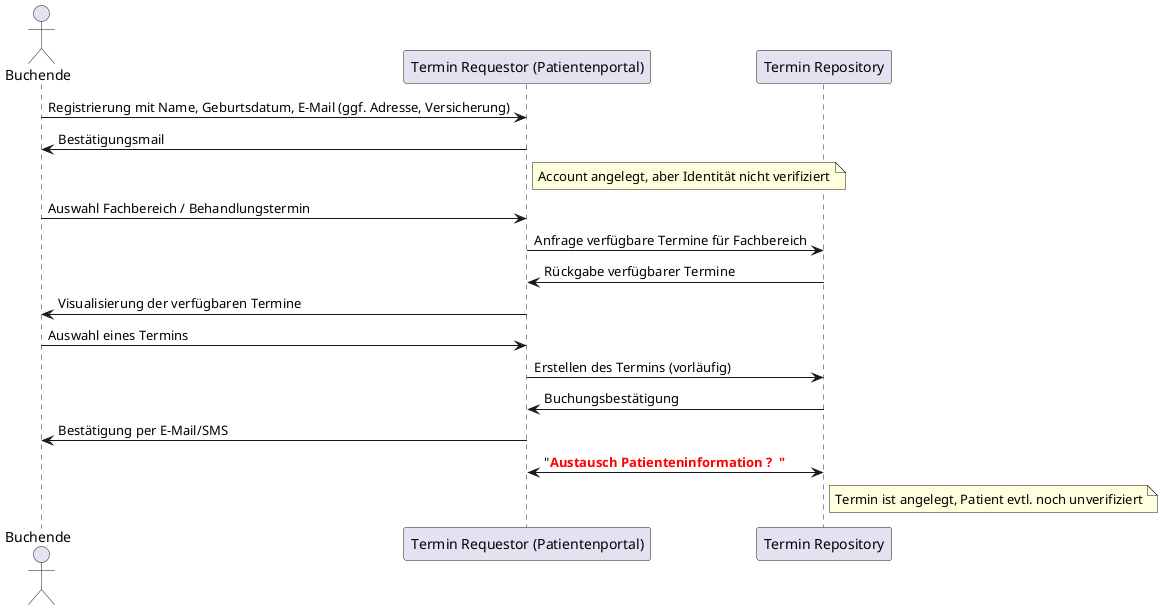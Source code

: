 @startuml

actor Buchende
participant "Termin Requestor (Patientenportal)" as TR
participant "Termin Repository" as TRP

Buchende -> TR: Registrierung mit Name, Geburtsdatum, E-Mail (ggf. Adresse, Versicherung)
TR -> Buchende: Bestätigungsmail
note right of TR: Account angelegt, aber Identität nicht verifiziert

Buchende -> TR: Auswahl Fachbereich / Behandlungstermin
TR -> TRP: Anfrage verfügbare Termine für Fachbereich
TRP -> TR: Rückgabe verfügbarer Termine
TR -> Buchende: Visualisierung der verfügbaren Termine

Buchende -> TR: Auswahl eines Termins
TR -> TRP: Erstellen des Termins (vorläufig) 
TRP -> TR: Buchungsbestätigung

TR -> Buchende: Bestätigung per E-Mail/SMS

TR <-> TRP :  "<font color=red><b>Austausch Patienteninformation ?  "
note right of TRP: Termin ist angelegt, Patient evtl. noch unverifiziert 

@enduml


/' #TODO für interaktionen zwischen Requestor und Repository: FHIR Suchparameter (als Beispiel)

/' --- UML auf folgenden Annahmen generiert (und dann erweitert): 
1. Registierung im Patientenportal / Terminbuchungsportal
Der Patient hat die Möglichkeit, über ein Online-Portal Zugang zu den verschiedenen Services des Krankenhauses zu erhalten.

Beschreibung (Erste Anmeldung / Registrierung):
Der Patient registriert sich auf dem Patientenportal und gibt grundlegende Informationen wie Name, Geburtsdatum, Adresse und Versicherung an.
Eine Bestätigungsmail oder SMS wird verschickt, um die Anmeldung abzuschließen und den Account des Patienten grundlegend zu verifizieren. Achtung: Dies bedeutet noch nicht, dass die Identität des Patienten verifiziert ist!
Output
Account ist angelegt
Patient ist angemeldet
Interaktionen
Keine
2. Auswahl des gewünschten Services / Fachbereichs
Beschreibung (Wahl des Fachbereichs / Behandlungstermins):
Der Patient kann sich durch das Patientenportal navigieren und den entsprechenden Fachbereich auswählen (z. B. Allgemeinmedizin, Orthopädie, Kardiologie).
Es gibt eine Übersicht über verfügbare Ärzte, Behandlungsarten oder Operationen, die zur Auswahl stehen.
Input
das Portal visualisiert Fachrichtungen (als Liste etc.) 
User wählt Fachrichtung aus und gibt Überweisung/Überweisungs-Anlass / Erkrankung an
Output
Visualisierung der verfügbaren Termine
Interaktionen
Portal fragt Slots für Fachrichtung beim KIS ab (ggf. Suche auf Schedules und Slots)
3. Terminbuchung über das Portal
Der Patient hat nun die Möglichkeit, einen Termin direkt über das Patientenportal zu buchen.

Beschreibung:
Verfügbare Termine:

Das System zeigt dem Patienten verfügbare Termine an, die sowohl mit den Fachbereichen als auch mit den spezifischen Ärzten abgestimmt sind.
Der Patient kann Datum, Uhrzeit und Ort (z. B. verschiedene Klinikstandorte) auswählen.
Buchungsbestätigung:

Nach Auswahl des Termins erhält der Patient eine automatische Bestätigung des Termins per E-Mail/SMS und eine Zusammenfassung der Buchungsdetails.
Input
Auswahl eines Termins aus der Liste der visualisierten Termine
Output
Die Patienteninformationen sind in allen relevanten System verfügbar und abrufbar
Patientenportal als Termin-Repo: Die Patienteninformation wird an alle weiteren relevanten Subsysteme (z.B. KIS) weitergereicht
Patient ist bereits durch KH verifiziert: Termin ist mit korrekter Patient-Instanz verknüpft
Patient ist unverifiziert: Patientinformationen wurden an das terminführende Termin-Repository übermittelt und als unverifiziert gekennzeichnet
Termin ist im Termin-Repo (vorläufig) angelegt
Interaktionen
Create-Interaktion durch den Termin-Requestor an das Termin-Repository, sowie weitere Create-Interaktion durch den Termin-Requestor zur Weitergabe der Patienteninformation an weitere relevante Subsysteme

'/